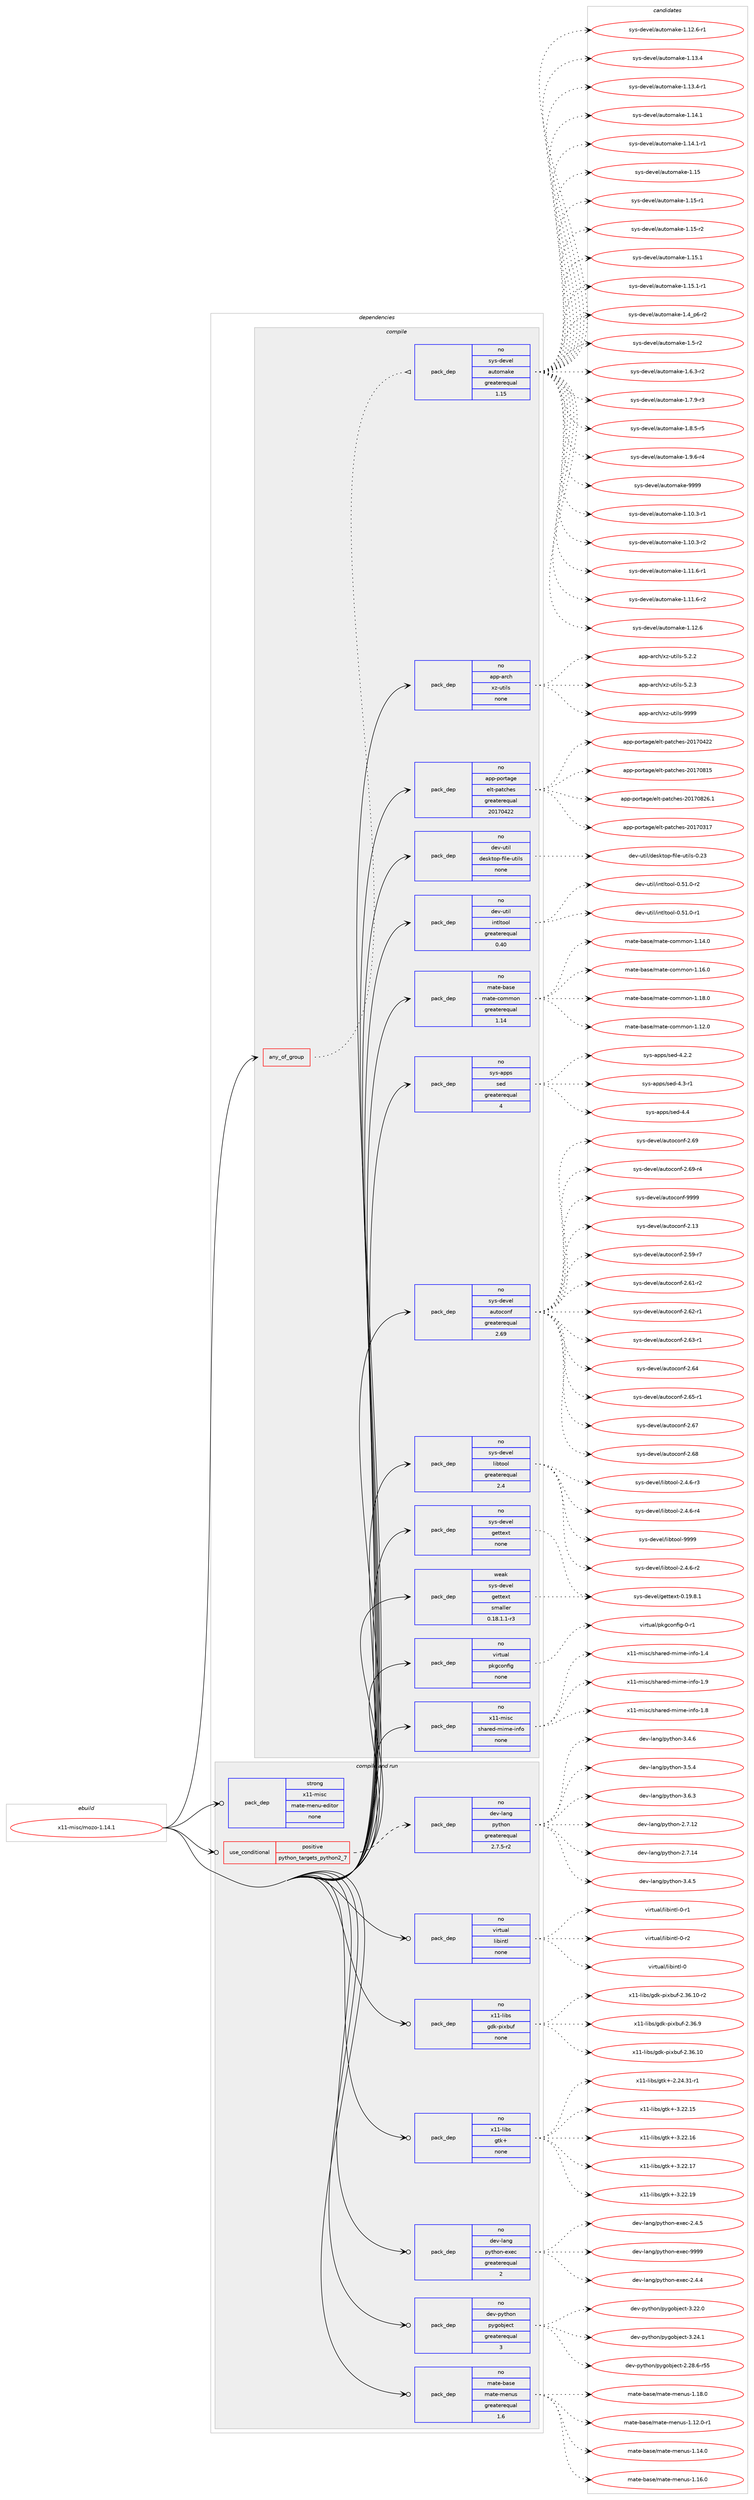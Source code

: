 digraph prolog {

# *************
# Graph options
# *************

newrank=true;
concentrate=true;
compound=true;
graph [rankdir=LR,fontname=Helvetica,fontsize=10,ranksep=1.5];#, ranksep=2.5, nodesep=0.2];
edge  [arrowhead=vee];
node  [fontname=Helvetica,fontsize=10];

# **********
# The ebuild
# **********

subgraph cluster_leftcol {
color=gray;
rank=same;
label=<<i>ebuild</i>>;
id [label="x11-misc/mozo-1.14.1", color=red, width=4, href="../x11-misc/mozo-1.14.1.svg"];
}

# ****************
# The dependencies
# ****************

subgraph cluster_midcol {
color=gray;
label=<<i>dependencies</i>>;
subgraph cluster_compile {
fillcolor="#eeeeee";
style=filled;
label=<<i>compile</i>>;
subgraph any9479 {
dependency523148 [label=<<TABLE BORDER="0" CELLBORDER="1" CELLSPACING="0" CELLPADDING="4"><TR><TD CELLPADDING="10">any_of_group</TD></TR></TABLE>>, shape=none, color=red];subgraph pack390141 {
dependency523149 [label=<<TABLE BORDER="0" CELLBORDER="1" CELLSPACING="0" CELLPADDING="4" WIDTH="220"><TR><TD ROWSPAN="6" CELLPADDING="30">pack_dep</TD></TR><TR><TD WIDTH="110">no</TD></TR><TR><TD>sys-devel</TD></TR><TR><TD>automake</TD></TR><TR><TD>greaterequal</TD></TR><TR><TD>1.15</TD></TR></TABLE>>, shape=none, color=blue];
}
dependency523148:e -> dependency523149:w [weight=20,style="dotted",arrowhead="oinv"];
}
id:e -> dependency523148:w [weight=20,style="solid",arrowhead="vee"];
subgraph pack390142 {
dependency523150 [label=<<TABLE BORDER="0" CELLBORDER="1" CELLSPACING="0" CELLPADDING="4" WIDTH="220"><TR><TD ROWSPAN="6" CELLPADDING="30">pack_dep</TD></TR><TR><TD WIDTH="110">no</TD></TR><TR><TD>app-arch</TD></TR><TR><TD>xz-utils</TD></TR><TR><TD>none</TD></TR><TR><TD></TD></TR></TABLE>>, shape=none, color=blue];
}
id:e -> dependency523150:w [weight=20,style="solid",arrowhead="vee"];
subgraph pack390143 {
dependency523151 [label=<<TABLE BORDER="0" CELLBORDER="1" CELLSPACING="0" CELLPADDING="4" WIDTH="220"><TR><TD ROWSPAN="6" CELLPADDING="30">pack_dep</TD></TR><TR><TD WIDTH="110">no</TD></TR><TR><TD>app-portage</TD></TR><TR><TD>elt-patches</TD></TR><TR><TD>greaterequal</TD></TR><TR><TD>20170422</TD></TR></TABLE>>, shape=none, color=blue];
}
id:e -> dependency523151:w [weight=20,style="solid",arrowhead="vee"];
subgraph pack390144 {
dependency523152 [label=<<TABLE BORDER="0" CELLBORDER="1" CELLSPACING="0" CELLPADDING="4" WIDTH="220"><TR><TD ROWSPAN="6" CELLPADDING="30">pack_dep</TD></TR><TR><TD WIDTH="110">no</TD></TR><TR><TD>dev-util</TD></TR><TR><TD>desktop-file-utils</TD></TR><TR><TD>none</TD></TR><TR><TD></TD></TR></TABLE>>, shape=none, color=blue];
}
id:e -> dependency523152:w [weight=20,style="solid",arrowhead="vee"];
subgraph pack390145 {
dependency523153 [label=<<TABLE BORDER="0" CELLBORDER="1" CELLSPACING="0" CELLPADDING="4" WIDTH="220"><TR><TD ROWSPAN="6" CELLPADDING="30">pack_dep</TD></TR><TR><TD WIDTH="110">no</TD></TR><TR><TD>dev-util</TD></TR><TR><TD>intltool</TD></TR><TR><TD>greaterequal</TD></TR><TR><TD>0.40</TD></TR></TABLE>>, shape=none, color=blue];
}
id:e -> dependency523153:w [weight=20,style="solid",arrowhead="vee"];
subgraph pack390146 {
dependency523154 [label=<<TABLE BORDER="0" CELLBORDER="1" CELLSPACING="0" CELLPADDING="4" WIDTH="220"><TR><TD ROWSPAN="6" CELLPADDING="30">pack_dep</TD></TR><TR><TD WIDTH="110">no</TD></TR><TR><TD>mate-base</TD></TR><TR><TD>mate-common</TD></TR><TR><TD>greaterequal</TD></TR><TR><TD>1.14</TD></TR></TABLE>>, shape=none, color=blue];
}
id:e -> dependency523154:w [weight=20,style="solid",arrowhead="vee"];
subgraph pack390147 {
dependency523155 [label=<<TABLE BORDER="0" CELLBORDER="1" CELLSPACING="0" CELLPADDING="4" WIDTH="220"><TR><TD ROWSPAN="6" CELLPADDING="30">pack_dep</TD></TR><TR><TD WIDTH="110">no</TD></TR><TR><TD>sys-apps</TD></TR><TR><TD>sed</TD></TR><TR><TD>greaterequal</TD></TR><TR><TD>4</TD></TR></TABLE>>, shape=none, color=blue];
}
id:e -> dependency523155:w [weight=20,style="solid",arrowhead="vee"];
subgraph pack390148 {
dependency523156 [label=<<TABLE BORDER="0" CELLBORDER="1" CELLSPACING="0" CELLPADDING="4" WIDTH="220"><TR><TD ROWSPAN="6" CELLPADDING="30">pack_dep</TD></TR><TR><TD WIDTH="110">no</TD></TR><TR><TD>sys-devel</TD></TR><TR><TD>autoconf</TD></TR><TR><TD>greaterequal</TD></TR><TR><TD>2.69</TD></TR></TABLE>>, shape=none, color=blue];
}
id:e -> dependency523156:w [weight=20,style="solid",arrowhead="vee"];
subgraph pack390149 {
dependency523157 [label=<<TABLE BORDER="0" CELLBORDER="1" CELLSPACING="0" CELLPADDING="4" WIDTH="220"><TR><TD ROWSPAN="6" CELLPADDING="30">pack_dep</TD></TR><TR><TD WIDTH="110">no</TD></TR><TR><TD>sys-devel</TD></TR><TR><TD>gettext</TD></TR><TR><TD>none</TD></TR><TR><TD></TD></TR></TABLE>>, shape=none, color=blue];
}
id:e -> dependency523157:w [weight=20,style="solid",arrowhead="vee"];
subgraph pack390150 {
dependency523158 [label=<<TABLE BORDER="0" CELLBORDER="1" CELLSPACING="0" CELLPADDING="4" WIDTH="220"><TR><TD ROWSPAN="6" CELLPADDING="30">pack_dep</TD></TR><TR><TD WIDTH="110">no</TD></TR><TR><TD>sys-devel</TD></TR><TR><TD>libtool</TD></TR><TR><TD>greaterequal</TD></TR><TR><TD>2.4</TD></TR></TABLE>>, shape=none, color=blue];
}
id:e -> dependency523158:w [weight=20,style="solid",arrowhead="vee"];
subgraph pack390151 {
dependency523159 [label=<<TABLE BORDER="0" CELLBORDER="1" CELLSPACING="0" CELLPADDING="4" WIDTH="220"><TR><TD ROWSPAN="6" CELLPADDING="30">pack_dep</TD></TR><TR><TD WIDTH="110">no</TD></TR><TR><TD>virtual</TD></TR><TR><TD>pkgconfig</TD></TR><TR><TD>none</TD></TR><TR><TD></TD></TR></TABLE>>, shape=none, color=blue];
}
id:e -> dependency523159:w [weight=20,style="solid",arrowhead="vee"];
subgraph pack390152 {
dependency523160 [label=<<TABLE BORDER="0" CELLBORDER="1" CELLSPACING="0" CELLPADDING="4" WIDTH="220"><TR><TD ROWSPAN="6" CELLPADDING="30">pack_dep</TD></TR><TR><TD WIDTH="110">no</TD></TR><TR><TD>x11-misc</TD></TR><TR><TD>shared-mime-info</TD></TR><TR><TD>none</TD></TR><TR><TD></TD></TR></TABLE>>, shape=none, color=blue];
}
id:e -> dependency523160:w [weight=20,style="solid",arrowhead="vee"];
subgraph pack390153 {
dependency523161 [label=<<TABLE BORDER="0" CELLBORDER="1" CELLSPACING="0" CELLPADDING="4" WIDTH="220"><TR><TD ROWSPAN="6" CELLPADDING="30">pack_dep</TD></TR><TR><TD WIDTH="110">weak</TD></TR><TR><TD>sys-devel</TD></TR><TR><TD>gettext</TD></TR><TR><TD>smaller</TD></TR><TR><TD>0.18.1.1-r3</TD></TR></TABLE>>, shape=none, color=blue];
}
id:e -> dependency523161:w [weight=20,style="solid",arrowhead="vee"];
}
subgraph cluster_compileandrun {
fillcolor="#eeeeee";
style=filled;
label=<<i>compile and run</i>>;
subgraph cond123185 {
dependency523162 [label=<<TABLE BORDER="0" CELLBORDER="1" CELLSPACING="0" CELLPADDING="4"><TR><TD ROWSPAN="3" CELLPADDING="10">use_conditional</TD></TR><TR><TD>positive</TD></TR><TR><TD>python_targets_python2_7</TD></TR></TABLE>>, shape=none, color=red];
subgraph pack390154 {
dependency523163 [label=<<TABLE BORDER="0" CELLBORDER="1" CELLSPACING="0" CELLPADDING="4" WIDTH="220"><TR><TD ROWSPAN="6" CELLPADDING="30">pack_dep</TD></TR><TR><TD WIDTH="110">no</TD></TR><TR><TD>dev-lang</TD></TR><TR><TD>python</TD></TR><TR><TD>greaterequal</TD></TR><TR><TD>2.7.5-r2</TD></TR></TABLE>>, shape=none, color=blue];
}
dependency523162:e -> dependency523163:w [weight=20,style="dashed",arrowhead="vee"];
}
id:e -> dependency523162:w [weight=20,style="solid",arrowhead="odotvee"];
subgraph pack390155 {
dependency523164 [label=<<TABLE BORDER="0" CELLBORDER="1" CELLSPACING="0" CELLPADDING="4" WIDTH="220"><TR><TD ROWSPAN="6" CELLPADDING="30">pack_dep</TD></TR><TR><TD WIDTH="110">no</TD></TR><TR><TD>dev-lang</TD></TR><TR><TD>python-exec</TD></TR><TR><TD>greaterequal</TD></TR><TR><TD>2</TD></TR></TABLE>>, shape=none, color=blue];
}
id:e -> dependency523164:w [weight=20,style="solid",arrowhead="odotvee"];
subgraph pack390156 {
dependency523165 [label=<<TABLE BORDER="0" CELLBORDER="1" CELLSPACING="0" CELLPADDING="4" WIDTH="220"><TR><TD ROWSPAN="6" CELLPADDING="30">pack_dep</TD></TR><TR><TD WIDTH="110">no</TD></TR><TR><TD>dev-python</TD></TR><TR><TD>pygobject</TD></TR><TR><TD>greaterequal</TD></TR><TR><TD>3</TD></TR></TABLE>>, shape=none, color=blue];
}
id:e -> dependency523165:w [weight=20,style="solid",arrowhead="odotvee"];
subgraph pack390157 {
dependency523166 [label=<<TABLE BORDER="0" CELLBORDER="1" CELLSPACING="0" CELLPADDING="4" WIDTH="220"><TR><TD ROWSPAN="6" CELLPADDING="30">pack_dep</TD></TR><TR><TD WIDTH="110">no</TD></TR><TR><TD>mate-base</TD></TR><TR><TD>mate-menus</TD></TR><TR><TD>greaterequal</TD></TR><TR><TD>1.6</TD></TR></TABLE>>, shape=none, color=blue];
}
id:e -> dependency523166:w [weight=20,style="solid",arrowhead="odotvee"];
subgraph pack390158 {
dependency523167 [label=<<TABLE BORDER="0" CELLBORDER="1" CELLSPACING="0" CELLPADDING="4" WIDTH="220"><TR><TD ROWSPAN="6" CELLPADDING="30">pack_dep</TD></TR><TR><TD WIDTH="110">no</TD></TR><TR><TD>virtual</TD></TR><TR><TD>libintl</TD></TR><TR><TD>none</TD></TR><TR><TD></TD></TR></TABLE>>, shape=none, color=blue];
}
id:e -> dependency523167:w [weight=20,style="solid",arrowhead="odotvee"];
subgraph pack390159 {
dependency523168 [label=<<TABLE BORDER="0" CELLBORDER="1" CELLSPACING="0" CELLPADDING="4" WIDTH="220"><TR><TD ROWSPAN="6" CELLPADDING="30">pack_dep</TD></TR><TR><TD WIDTH="110">no</TD></TR><TR><TD>x11-libs</TD></TR><TR><TD>gdk-pixbuf</TD></TR><TR><TD>none</TD></TR><TR><TD></TD></TR></TABLE>>, shape=none, color=blue];
}
id:e -> dependency523168:w [weight=20,style="solid",arrowhead="odotvee"];
subgraph pack390160 {
dependency523169 [label=<<TABLE BORDER="0" CELLBORDER="1" CELLSPACING="0" CELLPADDING="4" WIDTH="220"><TR><TD ROWSPAN="6" CELLPADDING="30">pack_dep</TD></TR><TR><TD WIDTH="110">no</TD></TR><TR><TD>x11-libs</TD></TR><TR><TD>gtk+</TD></TR><TR><TD>none</TD></TR><TR><TD></TD></TR></TABLE>>, shape=none, color=blue];
}
id:e -> dependency523169:w [weight=20,style="solid",arrowhead="odotvee"];
subgraph pack390161 {
dependency523170 [label=<<TABLE BORDER="0" CELLBORDER="1" CELLSPACING="0" CELLPADDING="4" WIDTH="220"><TR><TD ROWSPAN="6" CELLPADDING="30">pack_dep</TD></TR><TR><TD WIDTH="110">strong</TD></TR><TR><TD>x11-misc</TD></TR><TR><TD>mate-menu-editor</TD></TR><TR><TD>none</TD></TR><TR><TD></TD></TR></TABLE>>, shape=none, color=blue];
}
id:e -> dependency523170:w [weight=20,style="solid",arrowhead="odotvee"];
}
subgraph cluster_run {
fillcolor="#eeeeee";
style=filled;
label=<<i>run</i>>;
}
}

# **************
# The candidates
# **************

subgraph cluster_choices {
rank=same;
color=gray;
label=<<i>candidates</i>>;

subgraph choice390141 {
color=black;
nodesep=1;
choice11512111545100101118101108479711711611110997107101454946494846514511449 [label="sys-devel/automake-1.10.3-r1", color=red, width=4,href="../sys-devel/automake-1.10.3-r1.svg"];
choice11512111545100101118101108479711711611110997107101454946494846514511450 [label="sys-devel/automake-1.10.3-r2", color=red, width=4,href="../sys-devel/automake-1.10.3-r2.svg"];
choice11512111545100101118101108479711711611110997107101454946494946544511449 [label="sys-devel/automake-1.11.6-r1", color=red, width=4,href="../sys-devel/automake-1.11.6-r1.svg"];
choice11512111545100101118101108479711711611110997107101454946494946544511450 [label="sys-devel/automake-1.11.6-r2", color=red, width=4,href="../sys-devel/automake-1.11.6-r2.svg"];
choice1151211154510010111810110847971171161111099710710145494649504654 [label="sys-devel/automake-1.12.6", color=red, width=4,href="../sys-devel/automake-1.12.6.svg"];
choice11512111545100101118101108479711711611110997107101454946495046544511449 [label="sys-devel/automake-1.12.6-r1", color=red, width=4,href="../sys-devel/automake-1.12.6-r1.svg"];
choice1151211154510010111810110847971171161111099710710145494649514652 [label="sys-devel/automake-1.13.4", color=red, width=4,href="../sys-devel/automake-1.13.4.svg"];
choice11512111545100101118101108479711711611110997107101454946495146524511449 [label="sys-devel/automake-1.13.4-r1", color=red, width=4,href="../sys-devel/automake-1.13.4-r1.svg"];
choice1151211154510010111810110847971171161111099710710145494649524649 [label="sys-devel/automake-1.14.1", color=red, width=4,href="../sys-devel/automake-1.14.1.svg"];
choice11512111545100101118101108479711711611110997107101454946495246494511449 [label="sys-devel/automake-1.14.1-r1", color=red, width=4,href="../sys-devel/automake-1.14.1-r1.svg"];
choice115121115451001011181011084797117116111109971071014549464953 [label="sys-devel/automake-1.15", color=red, width=4,href="../sys-devel/automake-1.15.svg"];
choice1151211154510010111810110847971171161111099710710145494649534511449 [label="sys-devel/automake-1.15-r1", color=red, width=4,href="../sys-devel/automake-1.15-r1.svg"];
choice1151211154510010111810110847971171161111099710710145494649534511450 [label="sys-devel/automake-1.15-r2", color=red, width=4,href="../sys-devel/automake-1.15-r2.svg"];
choice1151211154510010111810110847971171161111099710710145494649534649 [label="sys-devel/automake-1.15.1", color=red, width=4,href="../sys-devel/automake-1.15.1.svg"];
choice11512111545100101118101108479711711611110997107101454946495346494511449 [label="sys-devel/automake-1.15.1-r1", color=red, width=4,href="../sys-devel/automake-1.15.1-r1.svg"];
choice115121115451001011181011084797117116111109971071014549465295112544511450 [label="sys-devel/automake-1.4_p6-r2", color=red, width=4,href="../sys-devel/automake-1.4_p6-r2.svg"];
choice11512111545100101118101108479711711611110997107101454946534511450 [label="sys-devel/automake-1.5-r2", color=red, width=4,href="../sys-devel/automake-1.5-r2.svg"];
choice115121115451001011181011084797117116111109971071014549465446514511450 [label="sys-devel/automake-1.6.3-r2", color=red, width=4,href="../sys-devel/automake-1.6.3-r2.svg"];
choice115121115451001011181011084797117116111109971071014549465546574511451 [label="sys-devel/automake-1.7.9-r3", color=red, width=4,href="../sys-devel/automake-1.7.9-r3.svg"];
choice115121115451001011181011084797117116111109971071014549465646534511453 [label="sys-devel/automake-1.8.5-r5", color=red, width=4,href="../sys-devel/automake-1.8.5-r5.svg"];
choice115121115451001011181011084797117116111109971071014549465746544511452 [label="sys-devel/automake-1.9.6-r4", color=red, width=4,href="../sys-devel/automake-1.9.6-r4.svg"];
choice115121115451001011181011084797117116111109971071014557575757 [label="sys-devel/automake-9999", color=red, width=4,href="../sys-devel/automake-9999.svg"];
dependency523149:e -> choice11512111545100101118101108479711711611110997107101454946494846514511449:w [style=dotted,weight="100"];
dependency523149:e -> choice11512111545100101118101108479711711611110997107101454946494846514511450:w [style=dotted,weight="100"];
dependency523149:e -> choice11512111545100101118101108479711711611110997107101454946494946544511449:w [style=dotted,weight="100"];
dependency523149:e -> choice11512111545100101118101108479711711611110997107101454946494946544511450:w [style=dotted,weight="100"];
dependency523149:e -> choice1151211154510010111810110847971171161111099710710145494649504654:w [style=dotted,weight="100"];
dependency523149:e -> choice11512111545100101118101108479711711611110997107101454946495046544511449:w [style=dotted,weight="100"];
dependency523149:e -> choice1151211154510010111810110847971171161111099710710145494649514652:w [style=dotted,weight="100"];
dependency523149:e -> choice11512111545100101118101108479711711611110997107101454946495146524511449:w [style=dotted,weight="100"];
dependency523149:e -> choice1151211154510010111810110847971171161111099710710145494649524649:w [style=dotted,weight="100"];
dependency523149:e -> choice11512111545100101118101108479711711611110997107101454946495246494511449:w [style=dotted,weight="100"];
dependency523149:e -> choice115121115451001011181011084797117116111109971071014549464953:w [style=dotted,weight="100"];
dependency523149:e -> choice1151211154510010111810110847971171161111099710710145494649534511449:w [style=dotted,weight="100"];
dependency523149:e -> choice1151211154510010111810110847971171161111099710710145494649534511450:w [style=dotted,weight="100"];
dependency523149:e -> choice1151211154510010111810110847971171161111099710710145494649534649:w [style=dotted,weight="100"];
dependency523149:e -> choice11512111545100101118101108479711711611110997107101454946495346494511449:w [style=dotted,weight="100"];
dependency523149:e -> choice115121115451001011181011084797117116111109971071014549465295112544511450:w [style=dotted,weight="100"];
dependency523149:e -> choice11512111545100101118101108479711711611110997107101454946534511450:w [style=dotted,weight="100"];
dependency523149:e -> choice115121115451001011181011084797117116111109971071014549465446514511450:w [style=dotted,weight="100"];
dependency523149:e -> choice115121115451001011181011084797117116111109971071014549465546574511451:w [style=dotted,weight="100"];
dependency523149:e -> choice115121115451001011181011084797117116111109971071014549465646534511453:w [style=dotted,weight="100"];
dependency523149:e -> choice115121115451001011181011084797117116111109971071014549465746544511452:w [style=dotted,weight="100"];
dependency523149:e -> choice115121115451001011181011084797117116111109971071014557575757:w [style=dotted,weight="100"];
}
subgraph choice390142 {
color=black;
nodesep=1;
choice971121124597114991044712012245117116105108115455346504650 [label="app-arch/xz-utils-5.2.2", color=red, width=4,href="../app-arch/xz-utils-5.2.2.svg"];
choice971121124597114991044712012245117116105108115455346504651 [label="app-arch/xz-utils-5.2.3", color=red, width=4,href="../app-arch/xz-utils-5.2.3.svg"];
choice9711211245971149910447120122451171161051081154557575757 [label="app-arch/xz-utils-9999", color=red, width=4,href="../app-arch/xz-utils-9999.svg"];
dependency523150:e -> choice971121124597114991044712012245117116105108115455346504650:w [style=dotted,weight="100"];
dependency523150:e -> choice971121124597114991044712012245117116105108115455346504651:w [style=dotted,weight="100"];
dependency523150:e -> choice9711211245971149910447120122451171161051081154557575757:w [style=dotted,weight="100"];
}
subgraph choice390143 {
color=black;
nodesep=1;
choice97112112451121111141169710310147101108116451129711699104101115455048495548514955 [label="app-portage/elt-patches-20170317", color=red, width=4,href="../app-portage/elt-patches-20170317.svg"];
choice97112112451121111141169710310147101108116451129711699104101115455048495548525050 [label="app-portage/elt-patches-20170422", color=red, width=4,href="../app-portage/elt-patches-20170422.svg"];
choice97112112451121111141169710310147101108116451129711699104101115455048495548564953 [label="app-portage/elt-patches-20170815", color=red, width=4,href="../app-portage/elt-patches-20170815.svg"];
choice971121124511211111411697103101471011081164511297116991041011154550484955485650544649 [label="app-portage/elt-patches-20170826.1", color=red, width=4,href="../app-portage/elt-patches-20170826.1.svg"];
dependency523151:e -> choice97112112451121111141169710310147101108116451129711699104101115455048495548514955:w [style=dotted,weight="100"];
dependency523151:e -> choice97112112451121111141169710310147101108116451129711699104101115455048495548525050:w [style=dotted,weight="100"];
dependency523151:e -> choice97112112451121111141169710310147101108116451129711699104101115455048495548564953:w [style=dotted,weight="100"];
dependency523151:e -> choice971121124511211111411697103101471011081164511297116991041011154550484955485650544649:w [style=dotted,weight="100"];
}
subgraph choice390144 {
color=black;
nodesep=1;
choice100101118451171161051084710010111510711611111245102105108101451171161051081154548465051 [label="dev-util/desktop-file-utils-0.23", color=red, width=4,href="../dev-util/desktop-file-utils-0.23.svg"];
dependency523152:e -> choice100101118451171161051084710010111510711611111245102105108101451171161051081154548465051:w [style=dotted,weight="100"];
}
subgraph choice390145 {
color=black;
nodesep=1;
choice1001011184511711610510847105110116108116111111108454846534946484511449 [label="dev-util/intltool-0.51.0-r1", color=red, width=4,href="../dev-util/intltool-0.51.0-r1.svg"];
choice1001011184511711610510847105110116108116111111108454846534946484511450 [label="dev-util/intltool-0.51.0-r2", color=red, width=4,href="../dev-util/intltool-0.51.0-r2.svg"];
dependency523153:e -> choice1001011184511711610510847105110116108116111111108454846534946484511449:w [style=dotted,weight="100"];
dependency523153:e -> choice1001011184511711610510847105110116108116111111108454846534946484511450:w [style=dotted,weight="100"];
}
subgraph choice390146 {
color=black;
nodesep=1;
choice109971161014598971151014710997116101459911110910911111045494649504648 [label="mate-base/mate-common-1.12.0", color=red, width=4,href="../mate-base/mate-common-1.12.0.svg"];
choice109971161014598971151014710997116101459911110910911111045494649524648 [label="mate-base/mate-common-1.14.0", color=red, width=4,href="../mate-base/mate-common-1.14.0.svg"];
choice109971161014598971151014710997116101459911110910911111045494649544648 [label="mate-base/mate-common-1.16.0", color=red, width=4,href="../mate-base/mate-common-1.16.0.svg"];
choice109971161014598971151014710997116101459911110910911111045494649564648 [label="mate-base/mate-common-1.18.0", color=red, width=4,href="../mate-base/mate-common-1.18.0.svg"];
dependency523154:e -> choice109971161014598971151014710997116101459911110910911111045494649504648:w [style=dotted,weight="100"];
dependency523154:e -> choice109971161014598971151014710997116101459911110910911111045494649524648:w [style=dotted,weight="100"];
dependency523154:e -> choice109971161014598971151014710997116101459911110910911111045494649544648:w [style=dotted,weight="100"];
dependency523154:e -> choice109971161014598971151014710997116101459911110910911111045494649564648:w [style=dotted,weight="100"];
}
subgraph choice390147 {
color=black;
nodesep=1;
choice115121115459711211211547115101100455246504650 [label="sys-apps/sed-4.2.2", color=red, width=4,href="../sys-apps/sed-4.2.2.svg"];
choice115121115459711211211547115101100455246514511449 [label="sys-apps/sed-4.3-r1", color=red, width=4,href="../sys-apps/sed-4.3-r1.svg"];
choice11512111545971121121154711510110045524652 [label="sys-apps/sed-4.4", color=red, width=4,href="../sys-apps/sed-4.4.svg"];
dependency523155:e -> choice115121115459711211211547115101100455246504650:w [style=dotted,weight="100"];
dependency523155:e -> choice115121115459711211211547115101100455246514511449:w [style=dotted,weight="100"];
dependency523155:e -> choice11512111545971121121154711510110045524652:w [style=dotted,weight="100"];
}
subgraph choice390148 {
color=black;
nodesep=1;
choice115121115451001011181011084797117116111991111101024550464951 [label="sys-devel/autoconf-2.13", color=red, width=4,href="../sys-devel/autoconf-2.13.svg"];
choice1151211154510010111810110847971171161119911111010245504653574511455 [label="sys-devel/autoconf-2.59-r7", color=red, width=4,href="../sys-devel/autoconf-2.59-r7.svg"];
choice1151211154510010111810110847971171161119911111010245504654494511450 [label="sys-devel/autoconf-2.61-r2", color=red, width=4,href="../sys-devel/autoconf-2.61-r2.svg"];
choice1151211154510010111810110847971171161119911111010245504654504511449 [label="sys-devel/autoconf-2.62-r1", color=red, width=4,href="../sys-devel/autoconf-2.62-r1.svg"];
choice1151211154510010111810110847971171161119911111010245504654514511449 [label="sys-devel/autoconf-2.63-r1", color=red, width=4,href="../sys-devel/autoconf-2.63-r1.svg"];
choice115121115451001011181011084797117116111991111101024550465452 [label="sys-devel/autoconf-2.64", color=red, width=4,href="../sys-devel/autoconf-2.64.svg"];
choice1151211154510010111810110847971171161119911111010245504654534511449 [label="sys-devel/autoconf-2.65-r1", color=red, width=4,href="../sys-devel/autoconf-2.65-r1.svg"];
choice115121115451001011181011084797117116111991111101024550465455 [label="sys-devel/autoconf-2.67", color=red, width=4,href="../sys-devel/autoconf-2.67.svg"];
choice115121115451001011181011084797117116111991111101024550465456 [label="sys-devel/autoconf-2.68", color=red, width=4,href="../sys-devel/autoconf-2.68.svg"];
choice115121115451001011181011084797117116111991111101024550465457 [label="sys-devel/autoconf-2.69", color=red, width=4,href="../sys-devel/autoconf-2.69.svg"];
choice1151211154510010111810110847971171161119911111010245504654574511452 [label="sys-devel/autoconf-2.69-r4", color=red, width=4,href="../sys-devel/autoconf-2.69-r4.svg"];
choice115121115451001011181011084797117116111991111101024557575757 [label="sys-devel/autoconf-9999", color=red, width=4,href="../sys-devel/autoconf-9999.svg"];
dependency523156:e -> choice115121115451001011181011084797117116111991111101024550464951:w [style=dotted,weight="100"];
dependency523156:e -> choice1151211154510010111810110847971171161119911111010245504653574511455:w [style=dotted,weight="100"];
dependency523156:e -> choice1151211154510010111810110847971171161119911111010245504654494511450:w [style=dotted,weight="100"];
dependency523156:e -> choice1151211154510010111810110847971171161119911111010245504654504511449:w [style=dotted,weight="100"];
dependency523156:e -> choice1151211154510010111810110847971171161119911111010245504654514511449:w [style=dotted,weight="100"];
dependency523156:e -> choice115121115451001011181011084797117116111991111101024550465452:w [style=dotted,weight="100"];
dependency523156:e -> choice1151211154510010111810110847971171161119911111010245504654534511449:w [style=dotted,weight="100"];
dependency523156:e -> choice115121115451001011181011084797117116111991111101024550465455:w [style=dotted,weight="100"];
dependency523156:e -> choice115121115451001011181011084797117116111991111101024550465456:w [style=dotted,weight="100"];
dependency523156:e -> choice115121115451001011181011084797117116111991111101024550465457:w [style=dotted,weight="100"];
dependency523156:e -> choice1151211154510010111810110847971171161119911111010245504654574511452:w [style=dotted,weight="100"];
dependency523156:e -> choice115121115451001011181011084797117116111991111101024557575757:w [style=dotted,weight="100"];
}
subgraph choice390149 {
color=black;
nodesep=1;
choice1151211154510010111810110847103101116116101120116454846495746564649 [label="sys-devel/gettext-0.19.8.1", color=red, width=4,href="../sys-devel/gettext-0.19.8.1.svg"];
dependency523157:e -> choice1151211154510010111810110847103101116116101120116454846495746564649:w [style=dotted,weight="100"];
}
subgraph choice390150 {
color=black;
nodesep=1;
choice1151211154510010111810110847108105981161111111084550465246544511450 [label="sys-devel/libtool-2.4.6-r2", color=red, width=4,href="../sys-devel/libtool-2.4.6-r2.svg"];
choice1151211154510010111810110847108105981161111111084550465246544511451 [label="sys-devel/libtool-2.4.6-r3", color=red, width=4,href="../sys-devel/libtool-2.4.6-r3.svg"];
choice1151211154510010111810110847108105981161111111084550465246544511452 [label="sys-devel/libtool-2.4.6-r4", color=red, width=4,href="../sys-devel/libtool-2.4.6-r4.svg"];
choice1151211154510010111810110847108105981161111111084557575757 [label="sys-devel/libtool-9999", color=red, width=4,href="../sys-devel/libtool-9999.svg"];
dependency523158:e -> choice1151211154510010111810110847108105981161111111084550465246544511450:w [style=dotted,weight="100"];
dependency523158:e -> choice1151211154510010111810110847108105981161111111084550465246544511451:w [style=dotted,weight="100"];
dependency523158:e -> choice1151211154510010111810110847108105981161111111084550465246544511452:w [style=dotted,weight="100"];
dependency523158:e -> choice1151211154510010111810110847108105981161111111084557575757:w [style=dotted,weight="100"];
}
subgraph choice390151 {
color=black;
nodesep=1;
choice11810511411611797108471121071039911111010210510345484511449 [label="virtual/pkgconfig-0-r1", color=red, width=4,href="../virtual/pkgconfig-0-r1.svg"];
dependency523159:e -> choice11810511411611797108471121071039911111010210510345484511449:w [style=dotted,weight="100"];
}
subgraph choice390152 {
color=black;
nodesep=1;
choice120494945109105115994711510497114101100451091051091014510511010211145494652 [label="x11-misc/shared-mime-info-1.4", color=red, width=4,href="../x11-misc/shared-mime-info-1.4.svg"];
choice120494945109105115994711510497114101100451091051091014510511010211145494656 [label="x11-misc/shared-mime-info-1.8", color=red, width=4,href="../x11-misc/shared-mime-info-1.8.svg"];
choice120494945109105115994711510497114101100451091051091014510511010211145494657 [label="x11-misc/shared-mime-info-1.9", color=red, width=4,href="../x11-misc/shared-mime-info-1.9.svg"];
dependency523160:e -> choice120494945109105115994711510497114101100451091051091014510511010211145494652:w [style=dotted,weight="100"];
dependency523160:e -> choice120494945109105115994711510497114101100451091051091014510511010211145494656:w [style=dotted,weight="100"];
dependency523160:e -> choice120494945109105115994711510497114101100451091051091014510511010211145494657:w [style=dotted,weight="100"];
}
subgraph choice390153 {
color=black;
nodesep=1;
choice1151211154510010111810110847103101116116101120116454846495746564649 [label="sys-devel/gettext-0.19.8.1", color=red, width=4,href="../sys-devel/gettext-0.19.8.1.svg"];
dependency523161:e -> choice1151211154510010111810110847103101116116101120116454846495746564649:w [style=dotted,weight="100"];
}
subgraph choice390154 {
color=black;
nodesep=1;
choice10010111845108971101034711212111610411111045504655464950 [label="dev-lang/python-2.7.12", color=red, width=4,href="../dev-lang/python-2.7.12.svg"];
choice10010111845108971101034711212111610411111045504655464952 [label="dev-lang/python-2.7.14", color=red, width=4,href="../dev-lang/python-2.7.14.svg"];
choice100101118451089711010347112121116104111110455146524653 [label="dev-lang/python-3.4.5", color=red, width=4,href="../dev-lang/python-3.4.5.svg"];
choice100101118451089711010347112121116104111110455146524654 [label="dev-lang/python-3.4.6", color=red, width=4,href="../dev-lang/python-3.4.6.svg"];
choice100101118451089711010347112121116104111110455146534652 [label="dev-lang/python-3.5.4", color=red, width=4,href="../dev-lang/python-3.5.4.svg"];
choice100101118451089711010347112121116104111110455146544651 [label="dev-lang/python-3.6.3", color=red, width=4,href="../dev-lang/python-3.6.3.svg"];
dependency523163:e -> choice10010111845108971101034711212111610411111045504655464950:w [style=dotted,weight="100"];
dependency523163:e -> choice10010111845108971101034711212111610411111045504655464952:w [style=dotted,weight="100"];
dependency523163:e -> choice100101118451089711010347112121116104111110455146524653:w [style=dotted,weight="100"];
dependency523163:e -> choice100101118451089711010347112121116104111110455146524654:w [style=dotted,weight="100"];
dependency523163:e -> choice100101118451089711010347112121116104111110455146534652:w [style=dotted,weight="100"];
dependency523163:e -> choice100101118451089711010347112121116104111110455146544651:w [style=dotted,weight="100"];
}
subgraph choice390155 {
color=black;
nodesep=1;
choice1001011184510897110103471121211161041111104510112010199455046524652 [label="dev-lang/python-exec-2.4.4", color=red, width=4,href="../dev-lang/python-exec-2.4.4.svg"];
choice1001011184510897110103471121211161041111104510112010199455046524653 [label="dev-lang/python-exec-2.4.5", color=red, width=4,href="../dev-lang/python-exec-2.4.5.svg"];
choice10010111845108971101034711212111610411111045101120101994557575757 [label="dev-lang/python-exec-9999", color=red, width=4,href="../dev-lang/python-exec-9999.svg"];
dependency523164:e -> choice1001011184510897110103471121211161041111104510112010199455046524652:w [style=dotted,weight="100"];
dependency523164:e -> choice1001011184510897110103471121211161041111104510112010199455046524653:w [style=dotted,weight="100"];
dependency523164:e -> choice10010111845108971101034711212111610411111045101120101994557575757:w [style=dotted,weight="100"];
}
subgraph choice390156 {
color=black;
nodesep=1;
choice1001011184511212111610411111047112121103111981061019911645504650564654451145353 [label="dev-python/pygobject-2.28.6-r55", color=red, width=4,href="../dev-python/pygobject-2.28.6-r55.svg"];
choice1001011184511212111610411111047112121103111981061019911645514650504648 [label="dev-python/pygobject-3.22.0", color=red, width=4,href="../dev-python/pygobject-3.22.0.svg"];
choice1001011184511212111610411111047112121103111981061019911645514650524649 [label="dev-python/pygobject-3.24.1", color=red, width=4,href="../dev-python/pygobject-3.24.1.svg"];
dependency523165:e -> choice1001011184511212111610411111047112121103111981061019911645504650564654451145353:w [style=dotted,weight="100"];
dependency523165:e -> choice1001011184511212111610411111047112121103111981061019911645514650504648:w [style=dotted,weight="100"];
dependency523165:e -> choice1001011184511212111610411111047112121103111981061019911645514650524649:w [style=dotted,weight="100"];
}
subgraph choice390157 {
color=black;
nodesep=1;
choice10997116101459897115101471099711610145109101110117115454946495046484511449 [label="mate-base/mate-menus-1.12.0-r1", color=red, width=4,href="../mate-base/mate-menus-1.12.0-r1.svg"];
choice1099711610145989711510147109971161014510910111011711545494649524648 [label="mate-base/mate-menus-1.14.0", color=red, width=4,href="../mate-base/mate-menus-1.14.0.svg"];
choice1099711610145989711510147109971161014510910111011711545494649544648 [label="mate-base/mate-menus-1.16.0", color=red, width=4,href="../mate-base/mate-menus-1.16.0.svg"];
choice1099711610145989711510147109971161014510910111011711545494649564648 [label="mate-base/mate-menus-1.18.0", color=red, width=4,href="../mate-base/mate-menus-1.18.0.svg"];
dependency523166:e -> choice10997116101459897115101471099711610145109101110117115454946495046484511449:w [style=dotted,weight="100"];
dependency523166:e -> choice1099711610145989711510147109971161014510910111011711545494649524648:w [style=dotted,weight="100"];
dependency523166:e -> choice1099711610145989711510147109971161014510910111011711545494649544648:w [style=dotted,weight="100"];
dependency523166:e -> choice1099711610145989711510147109971161014510910111011711545494649564648:w [style=dotted,weight="100"];
}
subgraph choice390158 {
color=black;
nodesep=1;
choice1181051141161179710847108105981051101161084548 [label="virtual/libintl-0", color=red, width=4,href="../virtual/libintl-0.svg"];
choice11810511411611797108471081059810511011610845484511449 [label="virtual/libintl-0-r1", color=red, width=4,href="../virtual/libintl-0-r1.svg"];
choice11810511411611797108471081059810511011610845484511450 [label="virtual/libintl-0-r2", color=red, width=4,href="../virtual/libintl-0-r2.svg"];
dependency523167:e -> choice1181051141161179710847108105981051101161084548:w [style=dotted,weight="100"];
dependency523167:e -> choice11810511411611797108471081059810511011610845484511449:w [style=dotted,weight="100"];
dependency523167:e -> choice11810511411611797108471081059810511011610845484511450:w [style=dotted,weight="100"];
}
subgraph choice390159 {
color=black;
nodesep=1;
choice120494945108105981154710310010745112105120981171024550465154464948 [label="x11-libs/gdk-pixbuf-2.36.10", color=red, width=4,href="../x11-libs/gdk-pixbuf-2.36.10.svg"];
choice1204949451081059811547103100107451121051209811710245504651544649484511450 [label="x11-libs/gdk-pixbuf-2.36.10-r2", color=red, width=4,href="../x11-libs/gdk-pixbuf-2.36.10-r2.svg"];
choice1204949451081059811547103100107451121051209811710245504651544657 [label="x11-libs/gdk-pixbuf-2.36.9", color=red, width=4,href="../x11-libs/gdk-pixbuf-2.36.9.svg"];
dependency523168:e -> choice120494945108105981154710310010745112105120981171024550465154464948:w [style=dotted,weight="100"];
dependency523168:e -> choice1204949451081059811547103100107451121051209811710245504651544649484511450:w [style=dotted,weight="100"];
dependency523168:e -> choice1204949451081059811547103100107451121051209811710245504651544657:w [style=dotted,weight="100"];
}
subgraph choice390160 {
color=black;
nodesep=1;
choice12049494510810598115471031161074345504650524651494511449 [label="x11-libs/gtk+-2.24.31-r1", color=red, width=4,href="../x11-libs/gtk+-2.24.31-r1.svg"];
choice1204949451081059811547103116107434551465050464953 [label="x11-libs/gtk+-3.22.15", color=red, width=4,href="../x11-libs/gtk+-3.22.15.svg"];
choice1204949451081059811547103116107434551465050464954 [label="x11-libs/gtk+-3.22.16", color=red, width=4,href="../x11-libs/gtk+-3.22.16.svg"];
choice1204949451081059811547103116107434551465050464955 [label="x11-libs/gtk+-3.22.17", color=red, width=4,href="../x11-libs/gtk+-3.22.17.svg"];
choice1204949451081059811547103116107434551465050464957 [label="x11-libs/gtk+-3.22.19", color=red, width=4,href="../x11-libs/gtk+-3.22.19.svg"];
dependency523169:e -> choice12049494510810598115471031161074345504650524651494511449:w [style=dotted,weight="100"];
dependency523169:e -> choice1204949451081059811547103116107434551465050464953:w [style=dotted,weight="100"];
dependency523169:e -> choice1204949451081059811547103116107434551465050464954:w [style=dotted,weight="100"];
dependency523169:e -> choice1204949451081059811547103116107434551465050464955:w [style=dotted,weight="100"];
dependency523169:e -> choice1204949451081059811547103116107434551465050464957:w [style=dotted,weight="100"];
}
subgraph choice390161 {
color=black;
nodesep=1;
}
}

}
